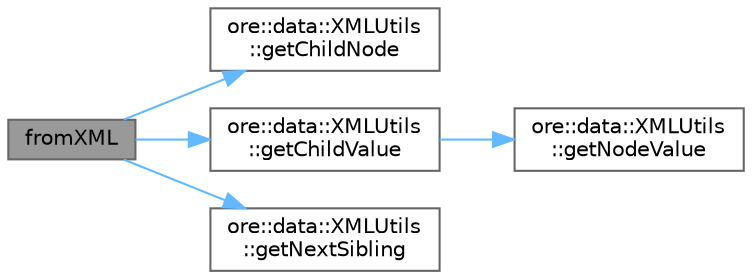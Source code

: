 digraph "fromXML"
{
 // INTERACTIVE_SVG=YES
 // LATEX_PDF_SIZE
  bgcolor="transparent";
  edge [fontname=Helvetica,fontsize=10,labelfontname=Helvetica,labelfontsize=10];
  node [fontname=Helvetica,fontsize=10,shape=box,height=0.2,width=0.4];
  rankdir="LR";
  Node1 [label="fromXML",height=0.2,width=0.4,color="gray40", fillcolor="grey60", style="filled", fontcolor="black",tooltip=" "];
  Node1 -> Node2 [color="steelblue1",style="solid"];
  Node2 [label="ore::data::XMLUtils\l::getChildNode",height=0.2,width=0.4,color="grey40", fillcolor="white", style="filled",URL="$classore_1_1data_1_1_x_m_l_utils.html#a5f2b91a4af900e85c356cfe807e64501",tooltip=" "];
  Node1 -> Node3 [color="steelblue1",style="solid"];
  Node3 [label="ore::data::XMLUtils\l::getChildValue",height=0.2,width=0.4,color="grey40", fillcolor="white", style="filled",URL="$classore_1_1data_1_1_x_m_l_utils.html#a5a1307174ddefdb3aad6e3bd8cc63b27",tooltip=" "];
  Node3 -> Node4 [color="steelblue1",style="solid"];
  Node4 [label="ore::data::XMLUtils\l::getNodeValue",height=0.2,width=0.4,color="grey40", fillcolor="white", style="filled",URL="$classore_1_1data_1_1_x_m_l_utils.html#a6704501b110fa9d056096df3e05f0df2",tooltip="Get a node's value."];
  Node1 -> Node5 [color="steelblue1",style="solid"];
  Node5 [label="ore::data::XMLUtils\l::getNextSibling",height=0.2,width=0.4,color="grey40", fillcolor="white", style="filled",URL="$classore_1_1data_1_1_x_m_l_utils.html#a7fedec5ac495a3e67a9abd7e4aae74aa",tooltip="Get a node's next sibling node."];
}
